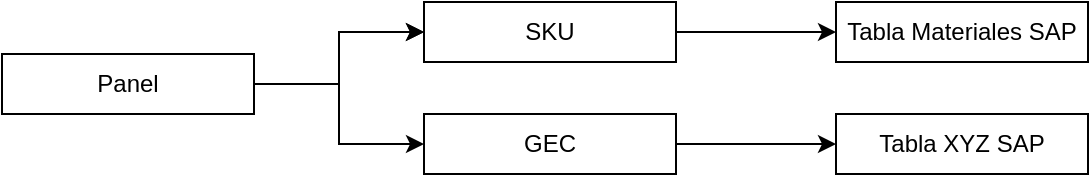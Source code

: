 <mxfile version="27.0.6">
  <diagram name="Página-1" id="bTDx3S-F5lFm-VV623Ia">
    <mxGraphModel dx="1426" dy="751" grid="0" gridSize="10" guides="1" tooltips="1" connect="1" arrows="1" fold="1" page="1" pageScale="1" pageWidth="827" pageHeight="1169" math="0" shadow="0">
      <root>
        <mxCell id="0" />
        <mxCell id="1" parent="0" />
        <mxCell id="gsKsHhmXY5Ck95mfsehr-5" value="" style="edgeStyle=orthogonalEdgeStyle;rounded=0;orthogonalLoop=1;jettySize=auto;html=1;" edge="1" parent="1" source="gsKsHhmXY5Ck95mfsehr-1" target="gsKsHhmXY5Ck95mfsehr-4">
          <mxGeometry relative="1" as="geometry" />
        </mxCell>
        <mxCell id="gsKsHhmXY5Ck95mfsehr-6" value="" style="edgeStyle=orthogonalEdgeStyle;rounded=0;orthogonalLoop=1;jettySize=auto;html=1;" edge="1" parent="1" source="gsKsHhmXY5Ck95mfsehr-1" target="gsKsHhmXY5Ck95mfsehr-4">
          <mxGeometry relative="1" as="geometry" />
        </mxCell>
        <mxCell id="gsKsHhmXY5Ck95mfsehr-8" style="edgeStyle=orthogonalEdgeStyle;rounded=0;orthogonalLoop=1;jettySize=auto;html=1;entryX=0;entryY=0.5;entryDx=0;entryDy=0;" edge="1" parent="1" source="gsKsHhmXY5Ck95mfsehr-1" target="gsKsHhmXY5Ck95mfsehr-7">
          <mxGeometry relative="1" as="geometry" />
        </mxCell>
        <mxCell id="gsKsHhmXY5Ck95mfsehr-1" value="Panel" style="rounded=0;whiteSpace=wrap;html=1;" vertex="1" parent="1">
          <mxGeometry x="59" y="74" width="126" height="30" as="geometry" />
        </mxCell>
        <mxCell id="gsKsHhmXY5Ck95mfsehr-14" value="" style="edgeStyle=orthogonalEdgeStyle;rounded=0;orthogonalLoop=1;jettySize=auto;html=1;" edge="1" parent="1" source="gsKsHhmXY5Ck95mfsehr-4" target="gsKsHhmXY5Ck95mfsehr-13">
          <mxGeometry relative="1" as="geometry" />
        </mxCell>
        <mxCell id="gsKsHhmXY5Ck95mfsehr-4" value="SKU" style="rounded=0;whiteSpace=wrap;html=1;" vertex="1" parent="1">
          <mxGeometry x="270" y="48" width="126" height="30" as="geometry" />
        </mxCell>
        <mxCell id="gsKsHhmXY5Ck95mfsehr-12" value="" style="edgeStyle=orthogonalEdgeStyle;rounded=0;orthogonalLoop=1;jettySize=auto;html=1;" edge="1" parent="1" source="gsKsHhmXY5Ck95mfsehr-7" target="gsKsHhmXY5Ck95mfsehr-11">
          <mxGeometry relative="1" as="geometry" />
        </mxCell>
        <mxCell id="gsKsHhmXY5Ck95mfsehr-7" value="GEC" style="rounded=0;whiteSpace=wrap;html=1;" vertex="1" parent="1">
          <mxGeometry x="270" y="104" width="126" height="30" as="geometry" />
        </mxCell>
        <mxCell id="gsKsHhmXY5Ck95mfsehr-11" value="Tabla XYZ SAP" style="rounded=0;whiteSpace=wrap;html=1;" vertex="1" parent="1">
          <mxGeometry x="476" y="104" width="126" height="30" as="geometry" />
        </mxCell>
        <mxCell id="gsKsHhmXY5Ck95mfsehr-13" value="Tabla Materiales SAP" style="rounded=0;whiteSpace=wrap;html=1;" vertex="1" parent="1">
          <mxGeometry x="476" y="48" width="126" height="30" as="geometry" />
        </mxCell>
      </root>
    </mxGraphModel>
  </diagram>
</mxfile>
